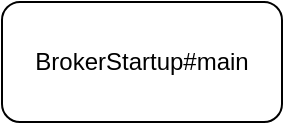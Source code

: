 <mxfile version="14.6.13" type="github">
  <diagram id="sFC1RRCr9SFQazNoy_1z" name="Page-1">
    <mxGraphModel dx="946" dy="536" grid="1" gridSize="10" guides="1" tooltips="1" connect="1" arrows="1" fold="1" page="1" pageScale="1" pageWidth="827" pageHeight="1169" math="0" shadow="0">
      <root>
        <mxCell id="0" />
        <mxCell id="1" parent="0" />
        <mxCell id="pLZ4gV16sT2aZr-oPUMB-1" value="BrokerStartup#main" style="rounded=1;whiteSpace=wrap;html=1;" vertex="1" parent="1">
          <mxGeometry x="180" y="100" width="140" height="60" as="geometry" />
        </mxCell>
      </root>
    </mxGraphModel>
  </diagram>
</mxfile>
